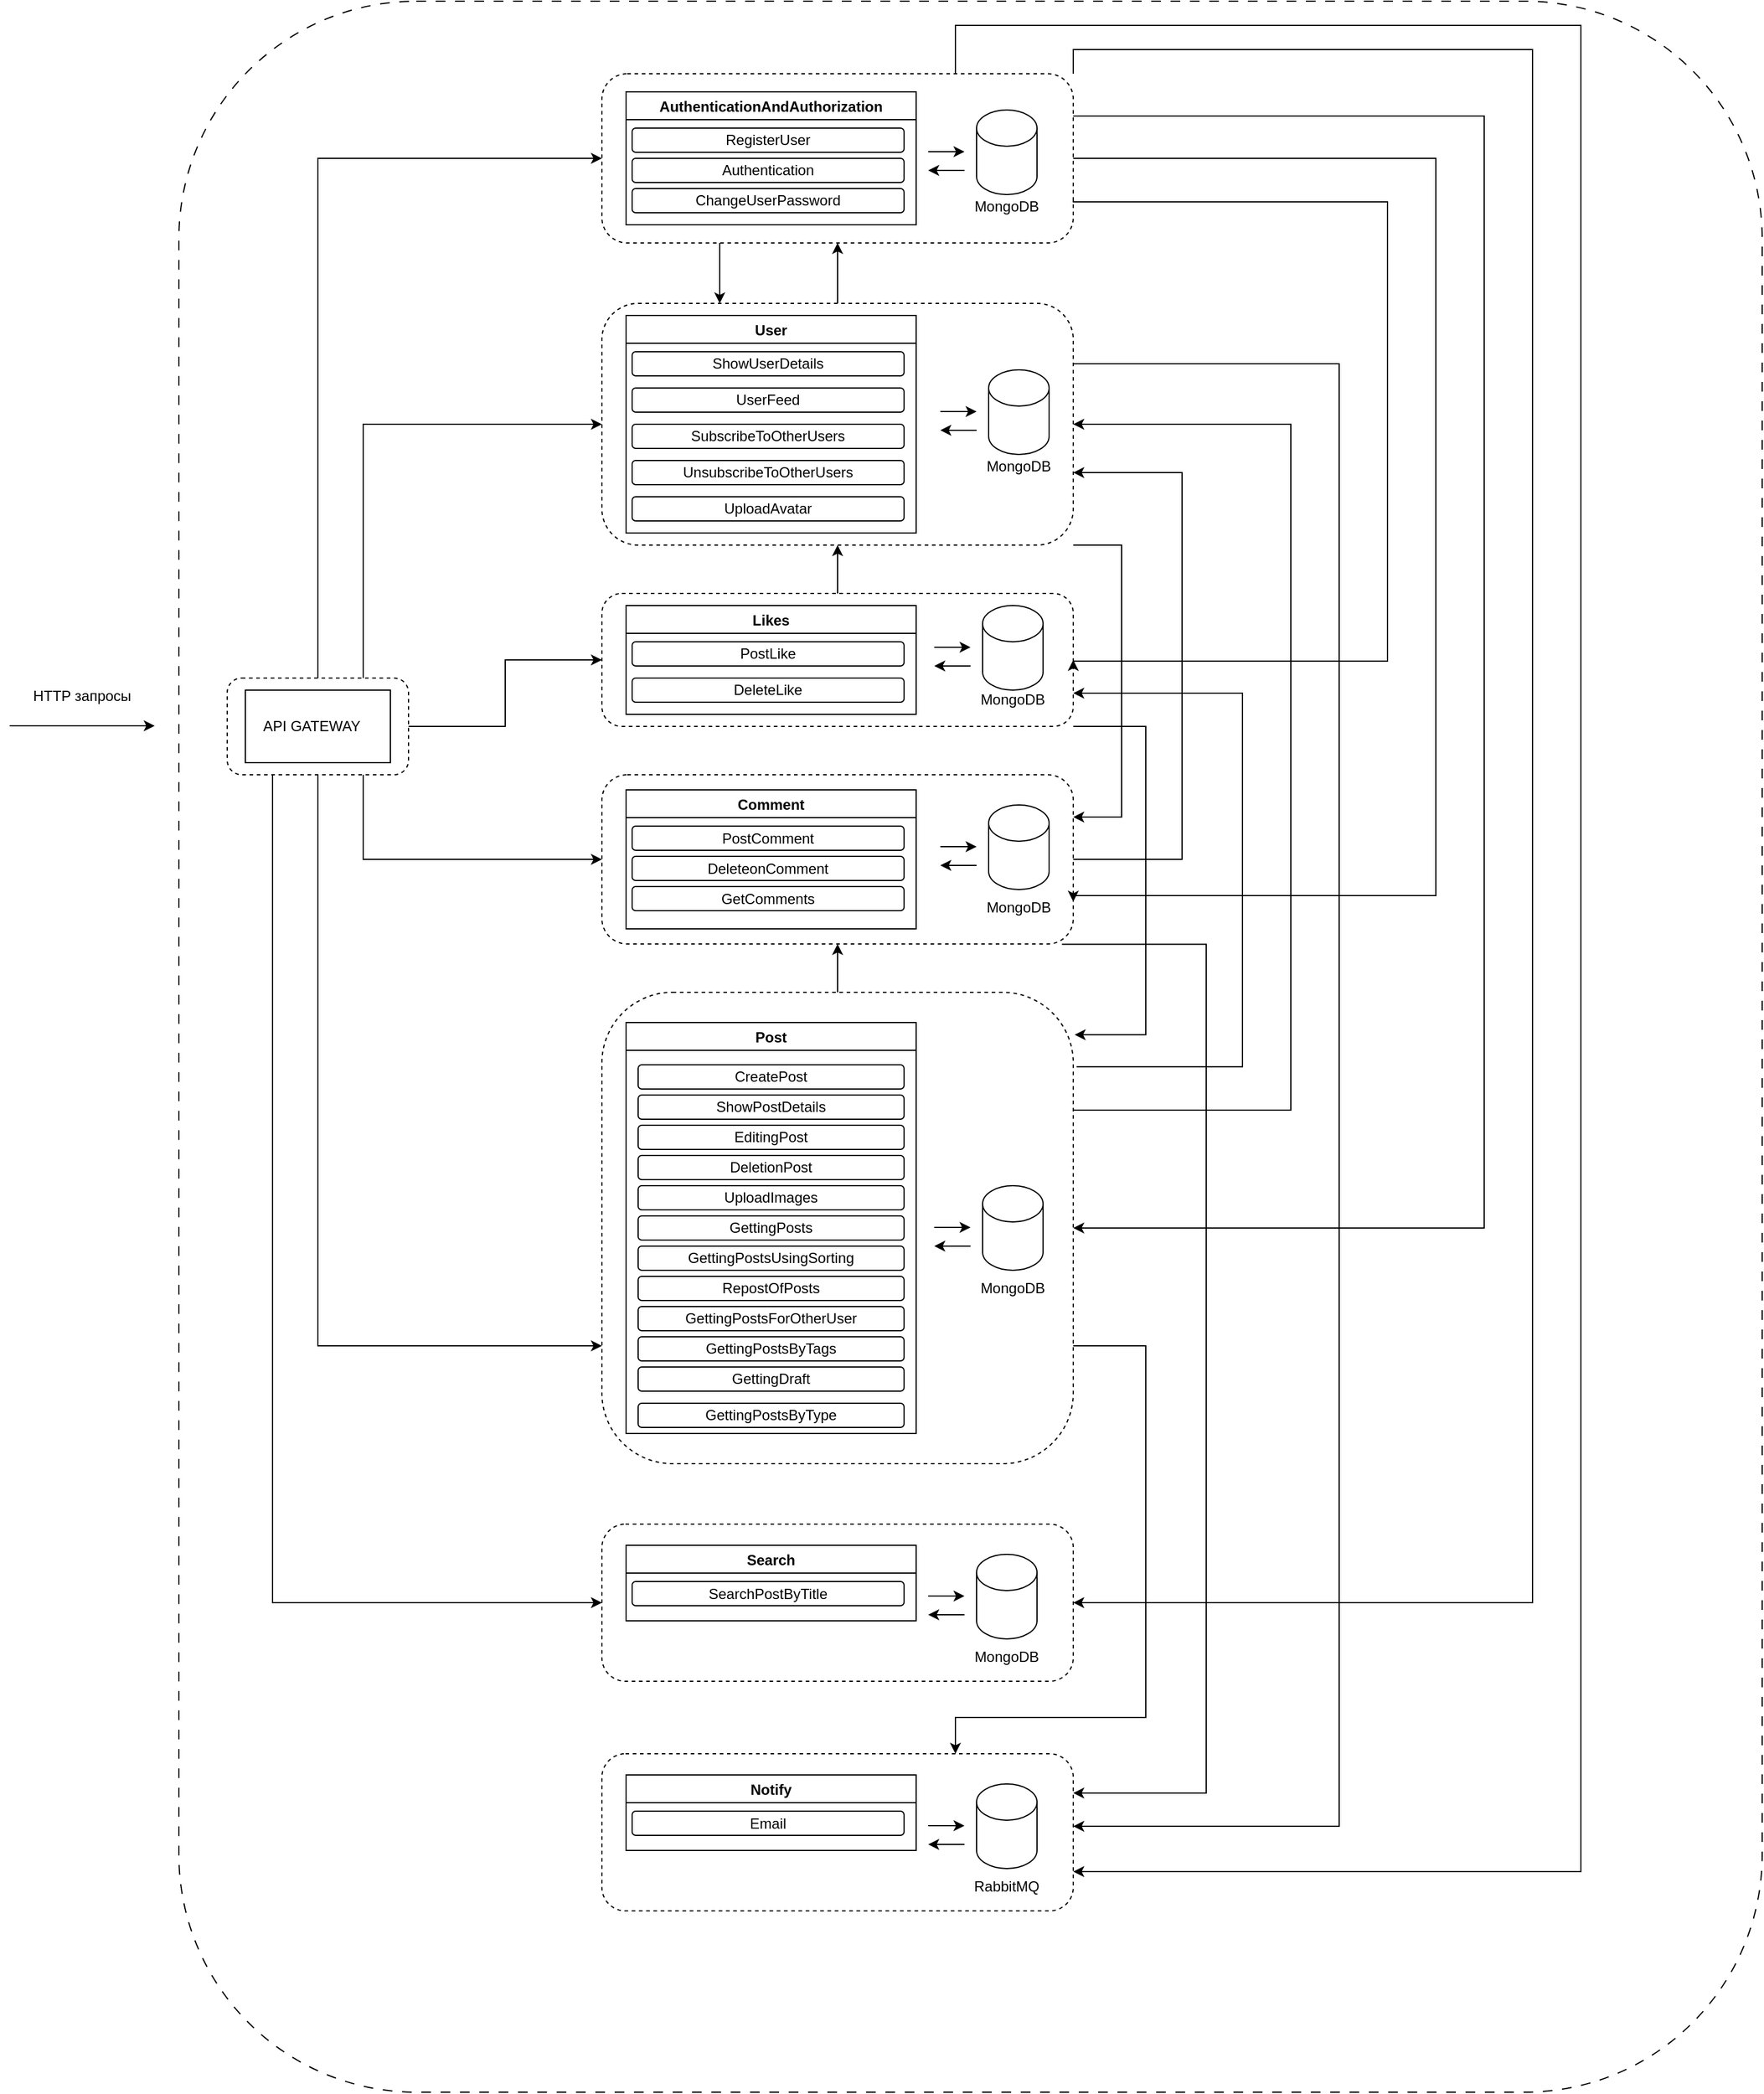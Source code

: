 <mxfile version="21.6.1" type="device">
  <diagram name="Страница 1" id="yI9zd2pT9esUjkgYPhoz">
    <mxGraphModel dx="1592" dy="843" grid="1" gridSize="10" guides="1" tooltips="1" connect="1" arrows="1" fold="1" page="1" pageScale="4" pageWidth="827" pageHeight="1169" math="0" shadow="0">
      <root>
        <mxCell id="0" />
        <mxCell id="1" parent="0" />
        <mxCell id="9OwBvTJ7RTWJVoX8R5Mj-106" value="" style="rounded=1;whiteSpace=wrap;html=1;dashed=1;dashPattern=8 8;" vertex="1" parent="1">
          <mxGeometry x="180" y="10" width="1310" height="1730" as="geometry" />
        </mxCell>
        <mxCell id="V9B4uRtNzhAgs2MjrMtX-153" value="" style="group" parent="1" vertex="1" connectable="0">
          <mxGeometry x="40" y="580" width="120" height="30" as="geometry" />
        </mxCell>
        <mxCell id="V9B4uRtNzhAgs2MjrMtX-4" value="" style="endArrow=classic;html=1;rounded=0;" parent="V9B4uRtNzhAgs2MjrMtX-153" edge="1">
          <mxGeometry width="50" height="50" relative="1" as="geometry">
            <mxPoint y="29.5" as="sourcePoint" />
            <mxPoint x="120" y="29.5" as="targetPoint" />
            <Array as="points" />
          </mxGeometry>
        </mxCell>
        <mxCell id="V9B4uRtNzhAgs2MjrMtX-154" style="edgeStyle=orthogonalEdgeStyle;rounded=0;orthogonalLoop=1;jettySize=auto;html=1;exitX=0.5;exitY=1;exitDx=0;exitDy=0;" parent="1" edge="1">
          <mxGeometry relative="1" as="geometry">
            <mxPoint x="625" y="1230" as="sourcePoint" />
            <mxPoint x="625" y="1230" as="targetPoint" />
          </mxGeometry>
        </mxCell>
        <mxCell id="V9B4uRtNzhAgs2MjrMtX-6" value="HTTP запросы" style="text;html=1;strokeColor=none;fillColor=none;align=center;verticalAlign=middle;whiteSpace=wrap;rounded=0;" parent="1" vertex="1">
          <mxGeometry x="50" y="570" width="100" height="30" as="geometry" />
        </mxCell>
        <mxCell id="9OwBvTJ7RTWJVoX8R5Mj-94" value="" style="group" vertex="1" connectable="0" parent="1">
          <mxGeometry x="530" y="70" width="390" height="140" as="geometry" />
        </mxCell>
        <mxCell id="9OwBvTJ7RTWJVoX8R5Mj-2" value="" style="rounded=1;whiteSpace=wrap;html=1;dashed=1;" vertex="1" parent="9OwBvTJ7RTWJVoX8R5Mj-94">
          <mxGeometry width="390" height="140" as="geometry" />
        </mxCell>
        <mxCell id="9OwBvTJ7RTWJVoX8R5Mj-3" value="AuthenticationAndAuthorization" style="swimlane;" vertex="1" parent="9OwBvTJ7RTWJVoX8R5Mj-94">
          <mxGeometry x="20" y="15" width="240" height="110" as="geometry" />
        </mxCell>
        <mxCell id="9OwBvTJ7RTWJVoX8R5Mj-4" value="RegisterUser" style="rounded=1;whiteSpace=wrap;html=1;" vertex="1" parent="9OwBvTJ7RTWJVoX8R5Mj-3">
          <mxGeometry x="5" y="30" width="225" height="20" as="geometry" />
        </mxCell>
        <mxCell id="9OwBvTJ7RTWJVoX8R5Mj-5" value="Authentication" style="rounded=1;whiteSpace=wrap;html=1;" vertex="1" parent="9OwBvTJ7RTWJVoX8R5Mj-3">
          <mxGeometry x="5" y="55" width="225" height="20" as="geometry" />
        </mxCell>
        <mxCell id="9OwBvTJ7RTWJVoX8R5Mj-7" value="ChangeUserPassword" style="rounded=1;whiteSpace=wrap;html=1;" vertex="1" parent="9OwBvTJ7RTWJVoX8R5Mj-3">
          <mxGeometry x="5" y="80" width="225" height="20" as="geometry" />
        </mxCell>
        <mxCell id="9OwBvTJ7RTWJVoX8R5Mj-12" value="" style="endArrow=classic;html=1;rounded=0;" edge="1" parent="9OwBvTJ7RTWJVoX8R5Mj-94">
          <mxGeometry width="50" height="50" relative="1" as="geometry">
            <mxPoint x="300" y="80" as="sourcePoint" />
            <mxPoint x="270" y="80" as="targetPoint" />
          </mxGeometry>
        </mxCell>
        <mxCell id="9OwBvTJ7RTWJVoX8R5Mj-13" value="" style="shape=cylinder3;whiteSpace=wrap;html=1;boundedLbl=1;backgroundOutline=1;size=15;" vertex="1" parent="9OwBvTJ7RTWJVoX8R5Mj-94">
          <mxGeometry x="310" y="30" width="50" height="70" as="geometry" />
        </mxCell>
        <mxCell id="9OwBvTJ7RTWJVoX8R5Mj-14" value="MongoDB" style="text;html=1;strokeColor=none;fillColor=none;align=center;verticalAlign=middle;whiteSpace=wrap;rounded=0;" vertex="1" parent="9OwBvTJ7RTWJVoX8R5Mj-94">
          <mxGeometry x="305" y="95" width="60" height="30" as="geometry" />
        </mxCell>
        <mxCell id="9OwBvTJ7RTWJVoX8R5Mj-15" value="" style="endArrow=classic;html=1;rounded=0;" edge="1" parent="9OwBvTJ7RTWJVoX8R5Mj-94">
          <mxGeometry width="50" height="50" relative="1" as="geometry">
            <mxPoint x="270" y="64.5" as="sourcePoint" />
            <mxPoint x="300" y="64.5" as="targetPoint" />
            <Array as="points">
              <mxPoint x="280" y="64.5" />
            </Array>
          </mxGeometry>
        </mxCell>
        <mxCell id="9OwBvTJ7RTWJVoX8R5Mj-98" value="" style="group" vertex="1" connectable="0" parent="1">
          <mxGeometry x="510" y="260" width="410" height="200" as="geometry" />
        </mxCell>
        <mxCell id="9OwBvTJ7RTWJVoX8R5Mj-17" value="" style="rounded=1;whiteSpace=wrap;html=1;dashed=1;" vertex="1" parent="9OwBvTJ7RTWJVoX8R5Mj-98">
          <mxGeometry x="20" width="390" height="200" as="geometry" />
        </mxCell>
        <mxCell id="9OwBvTJ7RTWJVoX8R5Mj-24" value="UserFeed" style="rounded=1;whiteSpace=wrap;html=1;" vertex="1" parent="9OwBvTJ7RTWJVoX8R5Mj-98">
          <mxGeometry x="45" y="70" width="225" height="20" as="geometry" />
        </mxCell>
        <mxCell id="9OwBvTJ7RTWJVoX8R5Mj-25" value="SubscribeToOtherUsers" style="rounded=1;whiteSpace=wrap;html=1;" vertex="1" parent="9OwBvTJ7RTWJVoX8R5Mj-98">
          <mxGeometry x="45" y="100" width="225" height="20" as="geometry" />
        </mxCell>
        <mxCell id="9OwBvTJ7RTWJVoX8R5Mj-27" value="" style="endArrow=classic;html=1;rounded=0;" edge="1" parent="9OwBvTJ7RTWJVoX8R5Mj-98">
          <mxGeometry width="50" height="50" relative="1" as="geometry">
            <mxPoint x="330" y="105" as="sourcePoint" />
            <mxPoint x="300" y="105" as="targetPoint" />
          </mxGeometry>
        </mxCell>
        <mxCell id="9OwBvTJ7RTWJVoX8R5Mj-28" value="" style="shape=cylinder3;whiteSpace=wrap;html=1;boundedLbl=1;backgroundOutline=1;size=15;" vertex="1" parent="9OwBvTJ7RTWJVoX8R5Mj-98">
          <mxGeometry x="340" y="55" width="50" height="70" as="geometry" />
        </mxCell>
        <mxCell id="9OwBvTJ7RTWJVoX8R5Mj-29" value="MongoDB" style="text;html=1;strokeColor=none;fillColor=none;align=center;verticalAlign=middle;whiteSpace=wrap;rounded=0;" vertex="1" parent="9OwBvTJ7RTWJVoX8R5Mj-98">
          <mxGeometry x="335" y="120" width="60" height="30" as="geometry" />
        </mxCell>
        <mxCell id="9OwBvTJ7RTWJVoX8R5Mj-30" value="" style="endArrow=classic;html=1;rounded=0;" edge="1" parent="9OwBvTJ7RTWJVoX8R5Mj-98">
          <mxGeometry width="50" height="50" relative="1" as="geometry">
            <mxPoint x="300" y="89.5" as="sourcePoint" />
            <mxPoint x="330" y="89.5" as="targetPoint" />
            <Array as="points">
              <mxPoint x="310" y="89.5" />
            </Array>
          </mxGeometry>
        </mxCell>
        <mxCell id="9OwBvTJ7RTWJVoX8R5Mj-18" value="User" style="swimlane;container=0;" vertex="1" parent="9OwBvTJ7RTWJVoX8R5Mj-98">
          <mxGeometry x="40" y="10" width="240" height="180" as="geometry" />
        </mxCell>
        <mxCell id="9OwBvTJ7RTWJVoX8R5Mj-21" value="ShowUserDetails" style="rounded=1;whiteSpace=wrap;html=1;" vertex="1" parent="9OwBvTJ7RTWJVoX8R5Mj-98">
          <mxGeometry x="45" y="40" width="225" height="20" as="geometry" />
        </mxCell>
        <mxCell id="9OwBvTJ7RTWJVoX8R5Mj-23" value="UploadAvatar" style="rounded=1;whiteSpace=wrap;html=1;" vertex="1" parent="9OwBvTJ7RTWJVoX8R5Mj-98">
          <mxGeometry x="45" y="160" width="225" height="20" as="geometry" />
        </mxCell>
        <mxCell id="9OwBvTJ7RTWJVoX8R5Mj-26" value="UnsubscribeToOtherUsers" style="rounded=1;whiteSpace=wrap;html=1;container=0;" vertex="1" parent="9OwBvTJ7RTWJVoX8R5Mj-98">
          <mxGeometry x="45" y="130" width="225" height="20" as="geometry" />
        </mxCell>
        <mxCell id="9OwBvTJ7RTWJVoX8R5Mj-148" style="edgeStyle=orthogonalEdgeStyle;rounded=0;orthogonalLoop=1;jettySize=auto;html=1;exitX=0.5;exitY=0;exitDx=0;exitDy=0;entryX=0.5;entryY=1;entryDx=0;entryDy=0;" edge="1" parent="1" source="9OwBvTJ7RTWJVoX8R5Mj-32" target="9OwBvTJ7RTWJVoX8R5Mj-17">
          <mxGeometry relative="1" as="geometry" />
        </mxCell>
        <mxCell id="9OwBvTJ7RTWJVoX8R5Mj-150" style="edgeStyle=orthogonalEdgeStyle;rounded=0;orthogonalLoop=1;jettySize=auto;html=1;exitX=1;exitY=1;exitDx=0;exitDy=0;entryX=1.003;entryY=0.09;entryDx=0;entryDy=0;entryPerimeter=0;" edge="1" parent="1" source="9OwBvTJ7RTWJVoX8R5Mj-32" target="9OwBvTJ7RTWJVoX8R5Mj-70">
          <mxGeometry relative="1" as="geometry">
            <Array as="points">
              <mxPoint x="980" y="610" />
              <mxPoint x="980" y="865" />
            </Array>
          </mxGeometry>
        </mxCell>
        <mxCell id="9OwBvTJ7RTWJVoX8R5Mj-32" value="" style="rounded=1;whiteSpace=wrap;html=1;dashed=1;" vertex="1" parent="1">
          <mxGeometry x="530" y="500" width="390" height="110" as="geometry" />
        </mxCell>
        <mxCell id="9OwBvTJ7RTWJVoX8R5Mj-33" value="Likes" style="swimlane;" vertex="1" parent="1">
          <mxGeometry x="550" y="510" width="240" height="90" as="geometry" />
        </mxCell>
        <mxCell id="9OwBvTJ7RTWJVoX8R5Mj-46" value="PostLike" style="rounded=1;whiteSpace=wrap;html=1;" vertex="1" parent="9OwBvTJ7RTWJVoX8R5Mj-33">
          <mxGeometry x="5" y="30" width="225" height="20" as="geometry" />
        </mxCell>
        <mxCell id="9OwBvTJ7RTWJVoX8R5Mj-47" value="DeleteLike" style="rounded=1;whiteSpace=wrap;html=1;" vertex="1" parent="9OwBvTJ7RTWJVoX8R5Mj-33">
          <mxGeometry x="5" y="60" width="225" height="20" as="geometry" />
        </mxCell>
        <mxCell id="9OwBvTJ7RTWJVoX8R5Mj-42" value="" style="endArrow=classic;html=1;rounded=0;" edge="1" parent="1">
          <mxGeometry width="50" height="50" relative="1" as="geometry">
            <mxPoint x="835" y="560" as="sourcePoint" />
            <mxPoint x="805" y="560" as="targetPoint" />
          </mxGeometry>
        </mxCell>
        <mxCell id="9OwBvTJ7RTWJVoX8R5Mj-43" value="" style="shape=cylinder3;whiteSpace=wrap;html=1;boundedLbl=1;backgroundOutline=1;size=15;" vertex="1" parent="1">
          <mxGeometry x="845" y="510" width="50" height="70" as="geometry" />
        </mxCell>
        <mxCell id="9OwBvTJ7RTWJVoX8R5Mj-44" value="MongoDB" style="text;html=1;strokeColor=none;fillColor=none;align=center;verticalAlign=middle;whiteSpace=wrap;rounded=0;" vertex="1" parent="1">
          <mxGeometry x="840" y="570" width="60" height="35" as="geometry" />
        </mxCell>
        <mxCell id="9OwBvTJ7RTWJVoX8R5Mj-45" value="" style="endArrow=classic;html=1;rounded=0;" edge="1" parent="1">
          <mxGeometry width="50" height="50" relative="1" as="geometry">
            <mxPoint x="805" y="544.5" as="sourcePoint" />
            <mxPoint x="835" y="544.5" as="targetPoint" />
            <Array as="points">
              <mxPoint x="815" y="544.5" />
            </Array>
          </mxGeometry>
        </mxCell>
        <mxCell id="9OwBvTJ7RTWJVoX8R5Mj-146" style="edgeStyle=orthogonalEdgeStyle;rounded=0;orthogonalLoop=1;jettySize=auto;html=1;exitX=1;exitY=0.5;exitDx=0;exitDy=0;" edge="1" parent="1" source="9OwBvTJ7RTWJVoX8R5Mj-49">
          <mxGeometry relative="1" as="geometry">
            <mxPoint x="920" y="400" as="targetPoint" />
            <Array as="points">
              <mxPoint x="1010" y="720" />
              <mxPoint x="1010" y="400" />
            </Array>
          </mxGeometry>
        </mxCell>
        <mxCell id="9OwBvTJ7RTWJVoX8R5Mj-147" style="edgeStyle=orthogonalEdgeStyle;rounded=0;orthogonalLoop=1;jettySize=auto;html=1;exitX=0.976;exitY=1.002;exitDx=0;exitDy=0;entryX=1;entryY=0.25;entryDx=0;entryDy=0;exitPerimeter=0;" edge="1" parent="1" source="9OwBvTJ7RTWJVoX8R5Mj-49" target="9OwBvTJ7RTWJVoX8R5Mj-116">
          <mxGeometry relative="1" as="geometry">
            <Array as="points">
              <mxPoint x="1030" y="790" />
              <mxPoint x="1030" y="1493" />
            </Array>
          </mxGeometry>
        </mxCell>
        <mxCell id="9OwBvTJ7RTWJVoX8R5Mj-49" value="" style="rounded=1;whiteSpace=wrap;html=1;dashed=1;" vertex="1" parent="1">
          <mxGeometry x="530" y="650" width="390" height="140" as="geometry" />
        </mxCell>
        <mxCell id="9OwBvTJ7RTWJVoX8R5Mj-50" value="Comment" style="swimlane;" vertex="1" parent="1">
          <mxGeometry x="550" y="662.5" width="240" height="115" as="geometry" />
        </mxCell>
        <mxCell id="9OwBvTJ7RTWJVoX8R5Mj-51" value="PostComment" style="rounded=1;whiteSpace=wrap;html=1;" vertex="1" parent="9OwBvTJ7RTWJVoX8R5Mj-50">
          <mxGeometry x="5" y="30" width="225" height="20" as="geometry" />
        </mxCell>
        <mxCell id="9OwBvTJ7RTWJVoX8R5Mj-52" value="DeleteonComment" style="rounded=1;whiteSpace=wrap;html=1;" vertex="1" parent="9OwBvTJ7RTWJVoX8R5Mj-50">
          <mxGeometry x="5" y="55" width="225" height="20" as="geometry" />
        </mxCell>
        <mxCell id="9OwBvTJ7RTWJVoX8R5Mj-53" value="GetComments" style="rounded=1;whiteSpace=wrap;html=1;" vertex="1" parent="9OwBvTJ7RTWJVoX8R5Mj-50">
          <mxGeometry x="5" y="80" width="225" height="20" as="geometry" />
        </mxCell>
        <mxCell id="9OwBvTJ7RTWJVoX8R5Mj-54" value="" style="endArrow=classic;html=1;rounded=0;" edge="1" parent="1">
          <mxGeometry width="50" height="50" relative="1" as="geometry">
            <mxPoint x="840" y="725" as="sourcePoint" />
            <mxPoint x="810" y="725" as="targetPoint" />
          </mxGeometry>
        </mxCell>
        <mxCell id="9OwBvTJ7RTWJVoX8R5Mj-55" value="" style="shape=cylinder3;whiteSpace=wrap;html=1;boundedLbl=1;backgroundOutline=1;size=15;" vertex="1" parent="1">
          <mxGeometry x="850" y="675" width="50" height="70" as="geometry" />
        </mxCell>
        <mxCell id="9OwBvTJ7RTWJVoX8R5Mj-56" value="" style="endArrow=classic;html=1;rounded=0;" edge="1" parent="1">
          <mxGeometry width="50" height="50" relative="1" as="geometry">
            <mxPoint x="810" y="709.5" as="sourcePoint" />
            <mxPoint x="840" y="709.5" as="targetPoint" />
            <Array as="points">
              <mxPoint x="820" y="709.5" />
            </Array>
          </mxGeometry>
        </mxCell>
        <mxCell id="9OwBvTJ7RTWJVoX8R5Mj-57" value="MongoDB" style="text;html=1;strokeColor=none;fillColor=none;align=center;verticalAlign=middle;whiteSpace=wrap;rounded=0;" vertex="1" parent="1">
          <mxGeometry x="845" y="745" width="60.0" height="30" as="geometry" />
        </mxCell>
        <mxCell id="9OwBvTJ7RTWJVoX8R5Mj-103" style="edgeStyle=orthogonalEdgeStyle;rounded=0;orthogonalLoop=1;jettySize=auto;html=1;exitX=0.5;exitY=1;exitDx=0;exitDy=0;" edge="1" parent="1" source="9OwBvTJ7RTWJVoX8R5Mj-49" target="9OwBvTJ7RTWJVoX8R5Mj-49">
          <mxGeometry relative="1" as="geometry" />
        </mxCell>
        <mxCell id="9OwBvTJ7RTWJVoX8R5Mj-141" style="edgeStyle=orthogonalEdgeStyle;rounded=0;orthogonalLoop=1;jettySize=auto;html=1;exitX=1;exitY=0.25;exitDx=0;exitDy=0;entryX=1;entryY=0.5;entryDx=0;entryDy=0;" edge="1" parent="1" source="9OwBvTJ7RTWJVoX8R5Mj-70" target="9OwBvTJ7RTWJVoX8R5Mj-17">
          <mxGeometry relative="1" as="geometry">
            <Array as="points">
              <mxPoint x="1100" y="928" />
              <mxPoint x="1100" y="360" />
            </Array>
          </mxGeometry>
        </mxCell>
        <mxCell id="9OwBvTJ7RTWJVoX8R5Mj-142" style="edgeStyle=orthogonalEdgeStyle;rounded=0;orthogonalLoop=1;jettySize=auto;html=1;exitX=0.5;exitY=0;exitDx=0;exitDy=0;entryX=0.5;entryY=1;entryDx=0;entryDy=0;" edge="1" parent="1" source="9OwBvTJ7RTWJVoX8R5Mj-70" target="9OwBvTJ7RTWJVoX8R5Mj-49">
          <mxGeometry relative="1" as="geometry" />
        </mxCell>
        <mxCell id="9OwBvTJ7RTWJVoX8R5Mj-145" style="edgeStyle=orthogonalEdgeStyle;rounded=0;orthogonalLoop=1;jettySize=auto;html=1;exitX=1.007;exitY=0.158;exitDx=0;exitDy=0;entryX=1;entryY=0.75;entryDx=0;entryDy=0;exitPerimeter=0;" edge="1" parent="1" source="9OwBvTJ7RTWJVoX8R5Mj-70" target="9OwBvTJ7RTWJVoX8R5Mj-32">
          <mxGeometry relative="1" as="geometry">
            <Array as="points">
              <mxPoint x="1060" y="892" />
              <mxPoint x="1060" y="582" />
            </Array>
          </mxGeometry>
        </mxCell>
        <mxCell id="9OwBvTJ7RTWJVoX8R5Mj-151" style="edgeStyle=orthogonalEdgeStyle;rounded=0;orthogonalLoop=1;jettySize=auto;html=1;exitX=1;exitY=0.75;exitDx=0;exitDy=0;entryX=0.75;entryY=0;entryDx=0;entryDy=0;" edge="1" parent="1" source="9OwBvTJ7RTWJVoX8R5Mj-70" target="9OwBvTJ7RTWJVoX8R5Mj-116">
          <mxGeometry relative="1" as="geometry">
            <mxPoint x="920" y="1460" as="targetPoint" />
            <Array as="points">
              <mxPoint x="980" y="1122" />
              <mxPoint x="980" y="1430" />
              <mxPoint x="823" y="1430" />
            </Array>
          </mxGeometry>
        </mxCell>
        <mxCell id="9OwBvTJ7RTWJVoX8R5Mj-70" value="" style="rounded=1;whiteSpace=wrap;html=1;dashed=1;" vertex="1" parent="1">
          <mxGeometry x="530" y="830" width="390" height="390" as="geometry" />
        </mxCell>
        <mxCell id="9OwBvTJ7RTWJVoX8R5Mj-71" value="Post" style="swimlane;" vertex="1" parent="1">
          <mxGeometry x="550" y="855" width="240" height="340" as="geometry" />
        </mxCell>
        <mxCell id="9OwBvTJ7RTWJVoX8R5Mj-85" value="GettingPostsUsingSorting" style="rounded=1;whiteSpace=wrap;html=1;" vertex="1" parent="9OwBvTJ7RTWJVoX8R5Mj-71">
          <mxGeometry x="10" y="185" width="220" height="20" as="geometry" />
        </mxCell>
        <mxCell id="9OwBvTJ7RTWJVoX8R5Mj-89" value="GettingPostsForOtherUser" style="rounded=1;whiteSpace=wrap;html=1;" vertex="1" parent="9OwBvTJ7RTWJVoX8R5Mj-71">
          <mxGeometry x="10" y="235" width="220" height="20" as="geometry" />
        </mxCell>
        <mxCell id="9OwBvTJ7RTWJVoX8R5Mj-72" value="CreatePost" style="rounded=1;whiteSpace=wrap;html=1;" vertex="1" parent="1">
          <mxGeometry x="560" y="890" width="220" height="20" as="geometry" />
        </mxCell>
        <mxCell id="9OwBvTJ7RTWJVoX8R5Mj-73" value="ShowPostDetails" style="rounded=1;whiteSpace=wrap;html=1;" vertex="1" parent="1">
          <mxGeometry x="560" y="915" width="220" height="20" as="geometry" />
        </mxCell>
        <mxCell id="9OwBvTJ7RTWJVoX8R5Mj-74" value="" style="endArrow=classic;html=1;rounded=0;" edge="1" parent="1">
          <mxGeometry width="50" height="50" relative="1" as="geometry">
            <mxPoint x="835" y="1040" as="sourcePoint" />
            <mxPoint x="805" y="1040" as="targetPoint" />
          </mxGeometry>
        </mxCell>
        <mxCell id="9OwBvTJ7RTWJVoX8R5Mj-75" value="" style="shape=cylinder3;whiteSpace=wrap;html=1;boundedLbl=1;backgroundOutline=1;size=15;" vertex="1" parent="1">
          <mxGeometry x="845" y="990" width="50" height="70" as="geometry" />
        </mxCell>
        <mxCell id="9OwBvTJ7RTWJVoX8R5Mj-76" value="" style="endArrow=classic;html=1;rounded=0;" edge="1" parent="1">
          <mxGeometry width="50" height="50" relative="1" as="geometry">
            <mxPoint x="805" y="1024.5" as="sourcePoint" />
            <mxPoint x="835" y="1024.5" as="targetPoint" />
            <Array as="points">
              <mxPoint x="815" y="1024.5" />
            </Array>
          </mxGeometry>
        </mxCell>
        <mxCell id="9OwBvTJ7RTWJVoX8R5Mj-77" value="MongoDB" style="text;html=1;strokeColor=none;fillColor=none;align=center;verticalAlign=middle;whiteSpace=wrap;rounded=0;" vertex="1" parent="1">
          <mxGeometry x="840" y="1060" width="60" height="30" as="geometry" />
        </mxCell>
        <mxCell id="9OwBvTJ7RTWJVoX8R5Mj-78" value="EditingPost" style="rounded=1;whiteSpace=wrap;html=1;" vertex="1" parent="1">
          <mxGeometry x="560" y="940" width="220" height="20" as="geometry" />
        </mxCell>
        <mxCell id="9OwBvTJ7RTWJVoX8R5Mj-79" value="DeletionPost" style="rounded=1;whiteSpace=wrap;html=1;" vertex="1" parent="1">
          <mxGeometry x="560" y="965" width="220" height="20" as="geometry" />
        </mxCell>
        <mxCell id="9OwBvTJ7RTWJVoX8R5Mj-80" value="UploadImages" style="rounded=1;whiteSpace=wrap;html=1;" vertex="1" parent="1">
          <mxGeometry x="560" y="990" width="220" height="20" as="geometry" />
        </mxCell>
        <mxCell id="9OwBvTJ7RTWJVoX8R5Mj-84" value="GettingPosts" style="rounded=1;whiteSpace=wrap;html=1;" vertex="1" parent="1">
          <mxGeometry x="560" y="1015" width="220" height="20" as="geometry" />
        </mxCell>
        <mxCell id="9OwBvTJ7RTWJVoX8R5Mj-86" value="RepostOfPosts" style="rounded=1;whiteSpace=wrap;html=1;" vertex="1" parent="1">
          <mxGeometry x="560" y="1065" width="220" height="20" as="geometry" />
        </mxCell>
        <mxCell id="9OwBvTJ7RTWJVoX8R5Mj-87" value="GettingPostsByTags" style="rounded=1;whiteSpace=wrap;html=1;" vertex="1" parent="1">
          <mxGeometry x="560" y="1115" width="220" height="20" as="geometry" />
        </mxCell>
        <mxCell id="9OwBvTJ7RTWJVoX8R5Mj-90" value="GettingDraft" style="rounded=1;whiteSpace=wrap;html=1;" vertex="1" parent="1">
          <mxGeometry x="560" y="1140" width="220" height="20" as="geometry" />
        </mxCell>
        <mxCell id="9OwBvTJ7RTWJVoX8R5Mj-91" value="GettingPostsByType" style="rounded=1;whiteSpace=wrap;html=1;" vertex="1" parent="1">
          <mxGeometry x="560" y="1170" width="220" height="20" as="geometry" />
        </mxCell>
        <mxCell id="9OwBvTJ7RTWJVoX8R5Mj-105" value="" style="group" vertex="1" connectable="0" parent="1">
          <mxGeometry x="530" y="1270" width="390" height="130" as="geometry" />
        </mxCell>
        <mxCell id="9OwBvTJ7RTWJVoX8R5Mj-60" value="" style="rounded=1;whiteSpace=wrap;html=1;dashed=1;" vertex="1" parent="9OwBvTJ7RTWJVoX8R5Mj-105">
          <mxGeometry width="390" height="130" as="geometry" />
        </mxCell>
        <mxCell id="9OwBvTJ7RTWJVoX8R5Mj-61" value="Search" style="swimlane;" vertex="1" parent="9OwBvTJ7RTWJVoX8R5Mj-105">
          <mxGeometry x="20" y="17.5" width="240" height="62.5" as="geometry" />
        </mxCell>
        <mxCell id="9OwBvTJ7RTWJVoX8R5Mj-62" value="SearchPostByTitle" style="rounded=1;whiteSpace=wrap;html=1;" vertex="1" parent="9OwBvTJ7RTWJVoX8R5Mj-61">
          <mxGeometry x="5" y="30" width="225" height="20" as="geometry" />
        </mxCell>
        <mxCell id="9OwBvTJ7RTWJVoX8R5Mj-65" value="" style="endArrow=classic;html=1;rounded=0;" edge="1" parent="9OwBvTJ7RTWJVoX8R5Mj-105">
          <mxGeometry width="50" height="50" relative="1" as="geometry">
            <mxPoint x="300" y="75" as="sourcePoint" />
            <mxPoint x="270" y="75" as="targetPoint" />
          </mxGeometry>
        </mxCell>
        <mxCell id="9OwBvTJ7RTWJVoX8R5Mj-66" value="" style="shape=cylinder3;whiteSpace=wrap;html=1;boundedLbl=1;backgroundOutline=1;size=15;" vertex="1" parent="9OwBvTJ7RTWJVoX8R5Mj-105">
          <mxGeometry x="310" y="25" width="50" height="70" as="geometry" />
        </mxCell>
        <mxCell id="9OwBvTJ7RTWJVoX8R5Mj-67" value="" style="endArrow=classic;html=1;rounded=0;" edge="1" parent="9OwBvTJ7RTWJVoX8R5Mj-105">
          <mxGeometry width="50" height="50" relative="1" as="geometry">
            <mxPoint x="270" y="59.5" as="sourcePoint" />
            <mxPoint x="300" y="59.5" as="targetPoint" />
            <Array as="points">
              <mxPoint x="280" y="59.5" />
            </Array>
          </mxGeometry>
        </mxCell>
        <mxCell id="9OwBvTJ7RTWJVoX8R5Mj-68" value="MongoDB" style="text;html=1;strokeColor=none;fillColor=none;align=center;verticalAlign=middle;whiteSpace=wrap;rounded=0;" vertex="1" parent="9OwBvTJ7RTWJVoX8R5Mj-105">
          <mxGeometry x="305" y="95" width="60" height="30" as="geometry" />
        </mxCell>
        <mxCell id="9OwBvTJ7RTWJVoX8R5Mj-104" style="edgeStyle=orthogonalEdgeStyle;rounded=0;orthogonalLoop=1;jettySize=auto;html=1;exitX=0.5;exitY=1;exitDx=0;exitDy=0;" edge="1" parent="9OwBvTJ7RTWJVoX8R5Mj-105" source="9OwBvTJ7RTWJVoX8R5Mj-60" target="9OwBvTJ7RTWJVoX8R5Mj-60">
          <mxGeometry relative="1" as="geometry" />
        </mxCell>
        <mxCell id="9OwBvTJ7RTWJVoX8R5Mj-107" value="" style="group" vertex="1" connectable="0" parent="1">
          <mxGeometry x="220" y="570" width="150" height="80" as="geometry" />
        </mxCell>
        <mxCell id="V9B4uRtNzhAgs2MjrMtX-8" value="" style="rounded=1;whiteSpace=wrap;html=1;dashed=1;strokeColor=default;" parent="9OwBvTJ7RTWJVoX8R5Mj-107" vertex="1">
          <mxGeometry width="150" height="80" as="geometry" />
        </mxCell>
        <mxCell id="V9B4uRtNzhAgs2MjrMtX-7" value="" style="rounded=0;whiteSpace=wrap;html=1;perimeterSpacing=0;" parent="9OwBvTJ7RTWJVoX8R5Mj-107" vertex="1">
          <mxGeometry x="15" y="10" width="120" height="60" as="geometry" />
        </mxCell>
        <mxCell id="V9B4uRtNzhAgs2MjrMtX-9" value="API GATEWAY" style="text;html=1;strokeColor=none;fillColor=none;align=center;verticalAlign=middle;whiteSpace=wrap;rounded=0;" parent="9OwBvTJ7RTWJVoX8R5Mj-107" vertex="1">
          <mxGeometry x="15" y="25" width="110" height="30" as="geometry" />
        </mxCell>
        <mxCell id="9OwBvTJ7RTWJVoX8R5Mj-108" style="edgeStyle=orthogonalEdgeStyle;rounded=0;orthogonalLoop=1;jettySize=auto;html=1;exitX=0.5;exitY=0;exitDx=0;exitDy=0;entryX=0;entryY=0.5;entryDx=0;entryDy=0;" edge="1" parent="1" source="V9B4uRtNzhAgs2MjrMtX-8" target="9OwBvTJ7RTWJVoX8R5Mj-2">
          <mxGeometry relative="1" as="geometry" />
        </mxCell>
        <mxCell id="9OwBvTJ7RTWJVoX8R5Mj-109" style="edgeStyle=orthogonalEdgeStyle;rounded=0;orthogonalLoop=1;jettySize=auto;html=1;exitX=0.75;exitY=0;exitDx=0;exitDy=0;entryX=0;entryY=0.5;entryDx=0;entryDy=0;" edge="1" parent="1" source="V9B4uRtNzhAgs2MjrMtX-8" target="9OwBvTJ7RTWJVoX8R5Mj-17">
          <mxGeometry relative="1" as="geometry" />
        </mxCell>
        <mxCell id="9OwBvTJ7RTWJVoX8R5Mj-110" style="edgeStyle=orthogonalEdgeStyle;rounded=0;orthogonalLoop=1;jettySize=auto;html=1;exitX=1;exitY=0.5;exitDx=0;exitDy=0;entryX=0;entryY=0.5;entryDx=0;entryDy=0;" edge="1" parent="1" source="V9B4uRtNzhAgs2MjrMtX-8" target="9OwBvTJ7RTWJVoX8R5Mj-32">
          <mxGeometry relative="1" as="geometry" />
        </mxCell>
        <mxCell id="9OwBvTJ7RTWJVoX8R5Mj-111" style="edgeStyle=orthogonalEdgeStyle;rounded=0;orthogonalLoop=1;jettySize=auto;html=1;exitX=0.75;exitY=1;exitDx=0;exitDy=0;entryX=0;entryY=0.5;entryDx=0;entryDy=0;" edge="1" parent="1" source="V9B4uRtNzhAgs2MjrMtX-8" target="9OwBvTJ7RTWJVoX8R5Mj-49">
          <mxGeometry relative="1" as="geometry" />
        </mxCell>
        <mxCell id="9OwBvTJ7RTWJVoX8R5Mj-112" style="edgeStyle=orthogonalEdgeStyle;rounded=0;orthogonalLoop=1;jettySize=auto;html=1;exitX=0.5;exitY=1;exitDx=0;exitDy=0;entryX=0;entryY=0.75;entryDx=0;entryDy=0;" edge="1" parent="1" source="V9B4uRtNzhAgs2MjrMtX-8" target="9OwBvTJ7RTWJVoX8R5Mj-70">
          <mxGeometry relative="1" as="geometry" />
        </mxCell>
        <mxCell id="9OwBvTJ7RTWJVoX8R5Mj-113" style="edgeStyle=orthogonalEdgeStyle;rounded=0;orthogonalLoop=1;jettySize=auto;html=1;exitX=0.25;exitY=1;exitDx=0;exitDy=0;entryX=0;entryY=0.5;entryDx=0;entryDy=0;" edge="1" parent="1" source="V9B4uRtNzhAgs2MjrMtX-8" target="9OwBvTJ7RTWJVoX8R5Mj-60">
          <mxGeometry relative="1" as="geometry" />
        </mxCell>
        <mxCell id="9OwBvTJ7RTWJVoX8R5Mj-115" value="" style="group" vertex="1" connectable="0" parent="1">
          <mxGeometry x="530" y="1460" width="390" height="130" as="geometry" />
        </mxCell>
        <mxCell id="9OwBvTJ7RTWJVoX8R5Mj-116" value="" style="rounded=1;whiteSpace=wrap;html=1;dashed=1;" vertex="1" parent="9OwBvTJ7RTWJVoX8R5Mj-115">
          <mxGeometry width="390" height="130" as="geometry" />
        </mxCell>
        <mxCell id="9OwBvTJ7RTWJVoX8R5Mj-117" value="Notify" style="swimlane;" vertex="1" parent="9OwBvTJ7RTWJVoX8R5Mj-115">
          <mxGeometry x="20" y="17.5" width="240" height="62.5" as="geometry" />
        </mxCell>
        <mxCell id="9OwBvTJ7RTWJVoX8R5Mj-118" value="Email" style="rounded=1;whiteSpace=wrap;html=1;" vertex="1" parent="9OwBvTJ7RTWJVoX8R5Mj-117">
          <mxGeometry x="5" y="30" width="225" height="20" as="geometry" />
        </mxCell>
        <mxCell id="9OwBvTJ7RTWJVoX8R5Mj-119" value="" style="endArrow=classic;html=1;rounded=0;" edge="1" parent="9OwBvTJ7RTWJVoX8R5Mj-115">
          <mxGeometry width="50" height="50" relative="1" as="geometry">
            <mxPoint x="300" y="75" as="sourcePoint" />
            <mxPoint x="270" y="75" as="targetPoint" />
          </mxGeometry>
        </mxCell>
        <mxCell id="9OwBvTJ7RTWJVoX8R5Mj-120" value="" style="shape=cylinder3;whiteSpace=wrap;html=1;boundedLbl=1;backgroundOutline=1;size=15;" vertex="1" parent="9OwBvTJ7RTWJVoX8R5Mj-115">
          <mxGeometry x="310" y="25" width="50" height="70" as="geometry" />
        </mxCell>
        <mxCell id="9OwBvTJ7RTWJVoX8R5Mj-121" value="" style="endArrow=classic;html=1;rounded=0;" edge="1" parent="9OwBvTJ7RTWJVoX8R5Mj-115">
          <mxGeometry width="50" height="50" relative="1" as="geometry">
            <mxPoint x="270" y="59.5" as="sourcePoint" />
            <mxPoint x="300" y="59.5" as="targetPoint" />
            <Array as="points">
              <mxPoint x="280" y="59.5" />
            </Array>
          </mxGeometry>
        </mxCell>
        <mxCell id="9OwBvTJ7RTWJVoX8R5Mj-122" value="RabbitMQ" style="text;html=1;strokeColor=none;fillColor=none;align=center;verticalAlign=middle;whiteSpace=wrap;rounded=0;" vertex="1" parent="9OwBvTJ7RTWJVoX8R5Mj-115">
          <mxGeometry x="305" y="95" width="60" height="30" as="geometry" />
        </mxCell>
        <mxCell id="9OwBvTJ7RTWJVoX8R5Mj-123" style="edgeStyle=orthogonalEdgeStyle;rounded=0;orthogonalLoop=1;jettySize=auto;html=1;exitX=0.5;exitY=1;exitDx=0;exitDy=0;" edge="1" parent="9OwBvTJ7RTWJVoX8R5Mj-115" source="9OwBvTJ7RTWJVoX8R5Mj-116" target="9OwBvTJ7RTWJVoX8R5Mj-116">
          <mxGeometry relative="1" as="geometry" />
        </mxCell>
        <mxCell id="9OwBvTJ7RTWJVoX8R5Mj-126" style="edgeStyle=orthogonalEdgeStyle;rounded=0;orthogonalLoop=1;jettySize=auto;html=1;exitX=1;exitY=0.75;exitDx=0;exitDy=0;entryX=1;entryY=0.5;entryDx=0;entryDy=0;" edge="1" parent="1" source="9OwBvTJ7RTWJVoX8R5Mj-2" target="9OwBvTJ7RTWJVoX8R5Mj-32">
          <mxGeometry relative="1" as="geometry">
            <Array as="points">
              <mxPoint x="1180" y="176" />
              <mxPoint x="1180" y="556" />
              <mxPoint x="920" y="556" />
            </Array>
          </mxGeometry>
        </mxCell>
        <mxCell id="9OwBvTJ7RTWJVoX8R5Mj-127" style="edgeStyle=orthogonalEdgeStyle;rounded=0;orthogonalLoop=1;jettySize=auto;html=1;exitX=1;exitY=0.5;exitDx=0;exitDy=0;entryX=1;entryY=0.75;entryDx=0;entryDy=0;" edge="1" parent="1" source="9OwBvTJ7RTWJVoX8R5Mj-2" target="9OwBvTJ7RTWJVoX8R5Mj-49">
          <mxGeometry relative="1" as="geometry">
            <Array as="points">
              <mxPoint x="1220" y="140" />
              <mxPoint x="1220" y="750" />
              <mxPoint x="920" y="750" />
            </Array>
          </mxGeometry>
        </mxCell>
        <mxCell id="9OwBvTJ7RTWJVoX8R5Mj-129" style="edgeStyle=orthogonalEdgeStyle;rounded=0;orthogonalLoop=1;jettySize=auto;html=1;exitX=1;exitY=0.25;exitDx=0;exitDy=0;entryX=1;entryY=0.5;entryDx=0;entryDy=0;" edge="1" parent="1" source="9OwBvTJ7RTWJVoX8R5Mj-2" target="9OwBvTJ7RTWJVoX8R5Mj-70">
          <mxGeometry relative="1" as="geometry">
            <Array as="points">
              <mxPoint x="1260" y="105" />
              <mxPoint x="1260" y="1025" />
            </Array>
          </mxGeometry>
        </mxCell>
        <mxCell id="9OwBvTJ7RTWJVoX8R5Mj-131" style="edgeStyle=orthogonalEdgeStyle;rounded=0;orthogonalLoop=1;jettySize=auto;html=1;exitX=1;exitY=0;exitDx=0;exitDy=0;entryX=1;entryY=0.5;entryDx=0;entryDy=0;" edge="1" parent="1" source="9OwBvTJ7RTWJVoX8R5Mj-2" target="9OwBvTJ7RTWJVoX8R5Mj-60">
          <mxGeometry relative="1" as="geometry">
            <Array as="points">
              <mxPoint x="920" y="50" />
              <mxPoint x="1300" y="50" />
              <mxPoint x="1300" y="1335" />
            </Array>
          </mxGeometry>
        </mxCell>
        <mxCell id="9OwBvTJ7RTWJVoX8R5Mj-132" style="edgeStyle=orthogonalEdgeStyle;rounded=0;orthogonalLoop=1;jettySize=auto;html=1;exitX=0.75;exitY=0;exitDx=0;exitDy=0;entryX=1;entryY=0.75;entryDx=0;entryDy=0;" edge="1" parent="1" source="9OwBvTJ7RTWJVoX8R5Mj-2" target="9OwBvTJ7RTWJVoX8R5Mj-116">
          <mxGeometry relative="1" as="geometry">
            <Array as="points">
              <mxPoint x="823" y="30" />
              <mxPoint x="1340" y="30" />
              <mxPoint x="1340" y="1558" />
            </Array>
          </mxGeometry>
        </mxCell>
        <mxCell id="9OwBvTJ7RTWJVoX8R5Mj-134" style="edgeStyle=orthogonalEdgeStyle;rounded=0;orthogonalLoop=1;jettySize=auto;html=1;exitX=1;exitY=1;exitDx=0;exitDy=0;entryX=1;entryY=0.25;entryDx=0;entryDy=0;" edge="1" parent="1" source="9OwBvTJ7RTWJVoX8R5Mj-17" target="9OwBvTJ7RTWJVoX8R5Mj-49">
          <mxGeometry relative="1" as="geometry">
            <Array as="points">
              <mxPoint x="960" y="460" />
              <mxPoint x="960" y="685" />
            </Array>
          </mxGeometry>
        </mxCell>
        <mxCell id="9OwBvTJ7RTWJVoX8R5Mj-138" style="edgeStyle=orthogonalEdgeStyle;rounded=0;orthogonalLoop=1;jettySize=auto;html=1;exitX=1;exitY=0.25;exitDx=0;exitDy=0;" edge="1" parent="1" source="9OwBvTJ7RTWJVoX8R5Mj-17">
          <mxGeometry relative="1" as="geometry">
            <mxPoint x="920" y="1520" as="targetPoint" />
            <Array as="points">
              <mxPoint x="1140" y="310" />
              <mxPoint x="1140" y="1520" />
            </Array>
          </mxGeometry>
        </mxCell>
        <mxCell id="9OwBvTJ7RTWJVoX8R5Mj-139" style="edgeStyle=orthogonalEdgeStyle;rounded=0;orthogonalLoop=1;jettySize=auto;html=1;exitX=0.5;exitY=0;exitDx=0;exitDy=0;entryX=0.5;entryY=1;entryDx=0;entryDy=0;" edge="1" parent="1" source="9OwBvTJ7RTWJVoX8R5Mj-17" target="9OwBvTJ7RTWJVoX8R5Mj-2">
          <mxGeometry relative="1" as="geometry" />
        </mxCell>
        <mxCell id="9OwBvTJ7RTWJVoX8R5Mj-140" style="edgeStyle=orthogonalEdgeStyle;rounded=0;orthogonalLoop=1;jettySize=auto;html=1;exitX=0.25;exitY=1;exitDx=0;exitDy=0;entryX=0.25;entryY=0;entryDx=0;entryDy=0;" edge="1" parent="1" source="9OwBvTJ7RTWJVoX8R5Mj-2" target="9OwBvTJ7RTWJVoX8R5Mj-17">
          <mxGeometry relative="1" as="geometry" />
        </mxCell>
      </root>
    </mxGraphModel>
  </diagram>
</mxfile>
